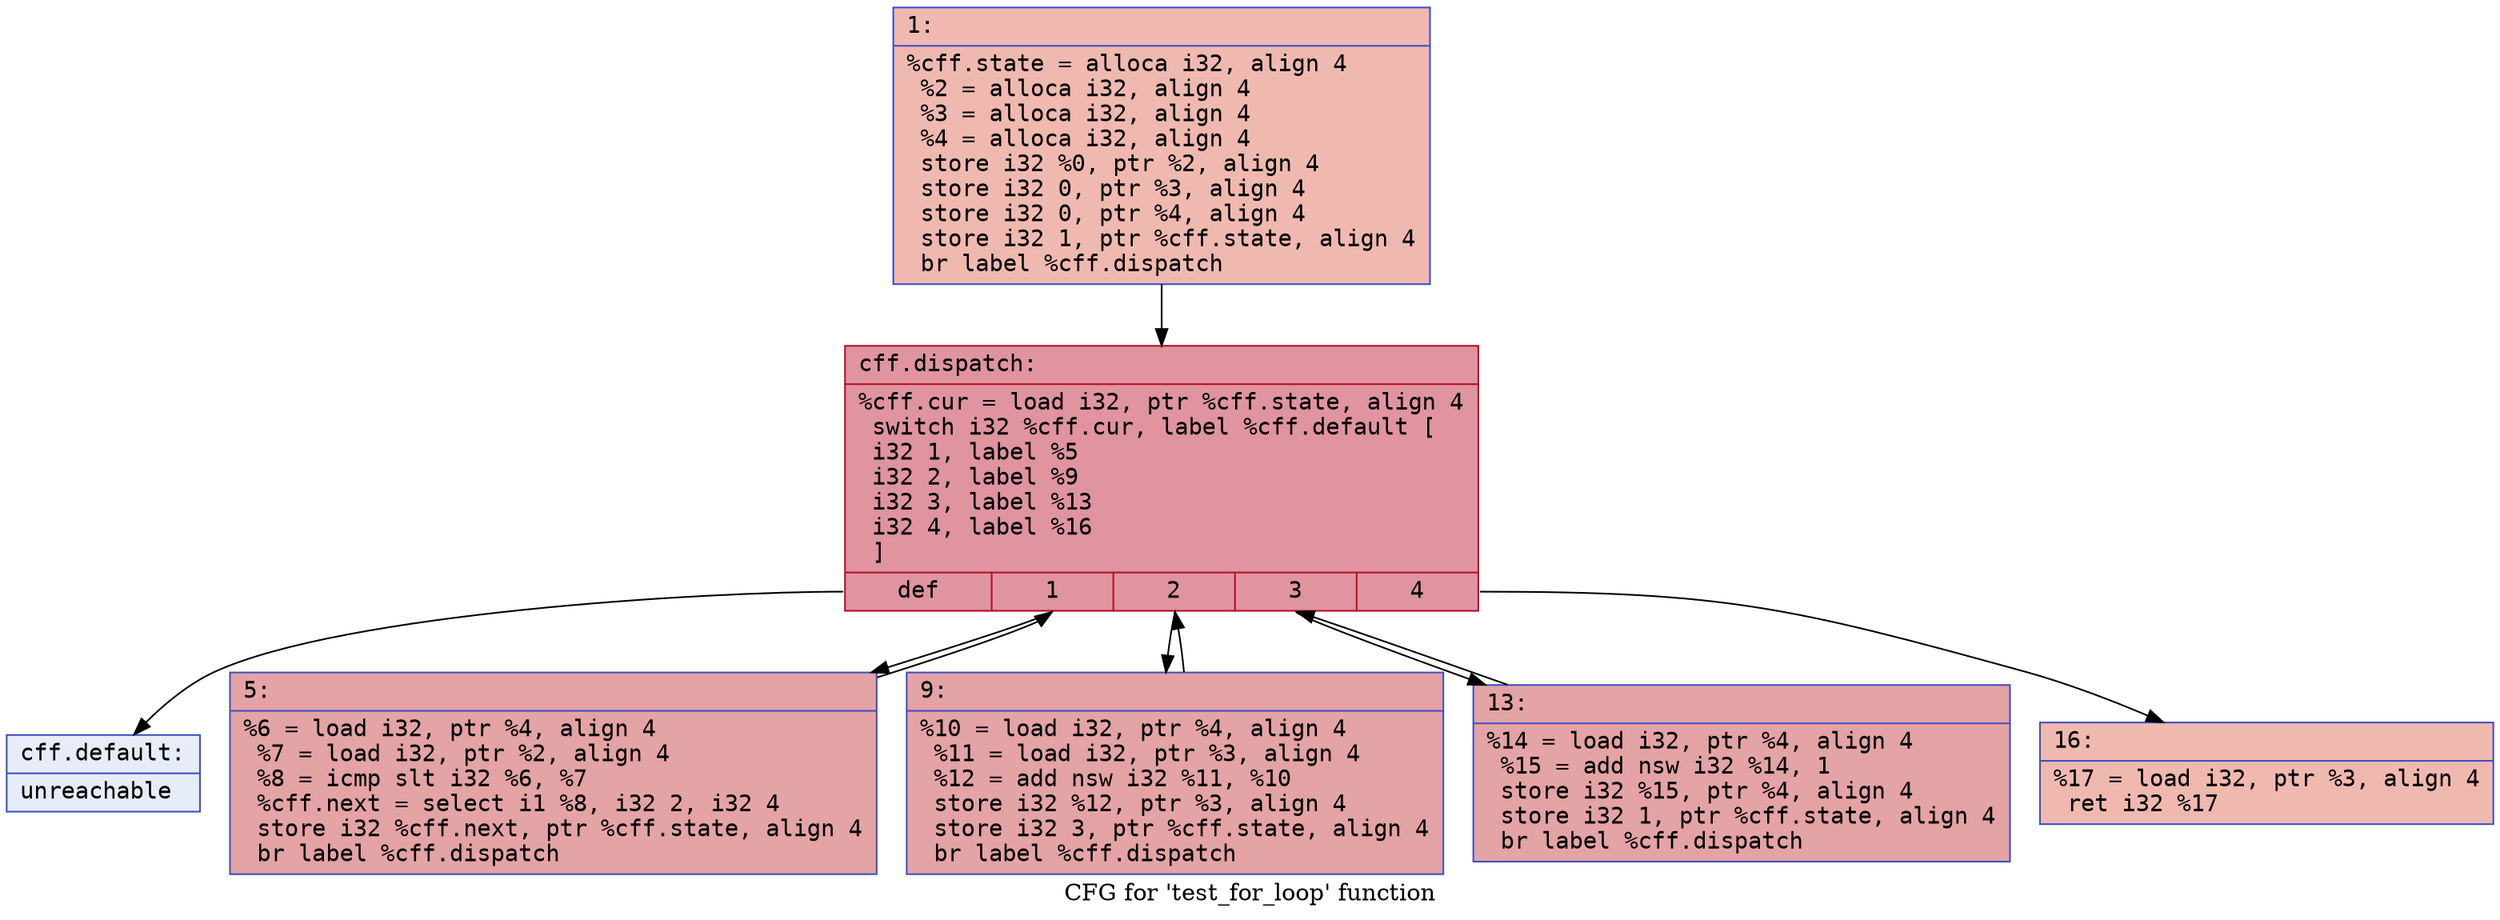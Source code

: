 digraph "CFG for 'test_for_loop' function" {
	label="CFG for 'test_for_loop' function";

	Node0x5e836193fd80 [shape=record,color="#3d50c3ff", style=filled, fillcolor="#de614d70" fontname="Courier",label="{1:\l|  %cff.state = alloca i32, align 4\l  %2 = alloca i32, align 4\l  %3 = alloca i32, align 4\l  %4 = alloca i32, align 4\l  store i32 %0, ptr %2, align 4\l  store i32 0, ptr %3, align 4\l  store i32 0, ptr %4, align 4\l  store i32 1, ptr %cff.state, align 4\l  br label %cff.dispatch\l}"];
	Node0x5e836193fd80 -> Node0x5e8361954b80;
	Node0x5e836193feb0 [shape=record,color="#3d50c3ff", style=filled, fillcolor="#c32e3170" fontname="Courier",label="{5:\l|  %6 = load i32, ptr %4, align 4\l  %7 = load i32, ptr %2, align 4\l  %8 = icmp slt i32 %6, %7\l  %cff.next = select i1 %8, i32 2, i32 4\l  store i32 %cff.next, ptr %cff.state, align 4\l  br label %cff.dispatch\l}"];
	Node0x5e836193feb0 -> Node0x5e8361954b80;
	Node0x5e8361942f00 [shape=record,color="#3d50c3ff", style=filled, fillcolor="#c32e3170" fontname="Courier",label="{9:\l|  %10 = load i32, ptr %4, align 4\l  %11 = load i32, ptr %3, align 4\l  %12 = add nsw i32 %11, %10\l  store i32 %12, ptr %3, align 4\l  store i32 3, ptr %cff.state, align 4\l  br label %cff.dispatch\l}"];
	Node0x5e8361942f00 -> Node0x5e8361954b80;
	Node0x5e8361943250 [shape=record,color="#3d50c3ff", style=filled, fillcolor="#c32e3170" fontname="Courier",label="{13:\l|  %14 = load i32, ptr %4, align 4\l  %15 = add nsw i32 %14, 1\l  store i32 %15, ptr %4, align 4\l  store i32 1, ptr %cff.state, align 4\l  br label %cff.dispatch\l}"];
	Node0x5e8361943250 -> Node0x5e8361954b80;
	Node0x5e8361942f60 [shape=record,color="#3d50c3ff", style=filled, fillcolor="#de614d70" fontname="Courier",label="{16:\l|  %17 = load i32, ptr %3, align 4\l  ret i32 %17\l}"];
	Node0x5e8361954b80 [shape=record,color="#b70d28ff", style=filled, fillcolor="#b70d2870" fontname="Courier",label="{cff.dispatch:\l|  %cff.cur = load i32, ptr %cff.state, align 4\l  switch i32 %cff.cur, label %cff.default [\l    i32 1, label %5\l    i32 2, label %9\l    i32 3, label %13\l    i32 4, label %16\l  ]\l|{<s0>def|<s1>1|<s2>2|<s3>3|<s4>4}}"];
	Node0x5e8361954b80:s0 -> Node0x5e8361954be0;
	Node0x5e8361954b80:s1 -> Node0x5e836193feb0;
	Node0x5e8361954b80:s2 -> Node0x5e8361942f00;
	Node0x5e8361954b80:s3 -> Node0x5e8361943250;
	Node0x5e8361954b80:s4 -> Node0x5e8361942f60;
	Node0x5e8361954be0 [shape=record,color="#3d50c3ff", style=filled, fillcolor="#c7d7f070" fontname="Courier",label="{cff.default:\l|  unreachable\l}"];
}
